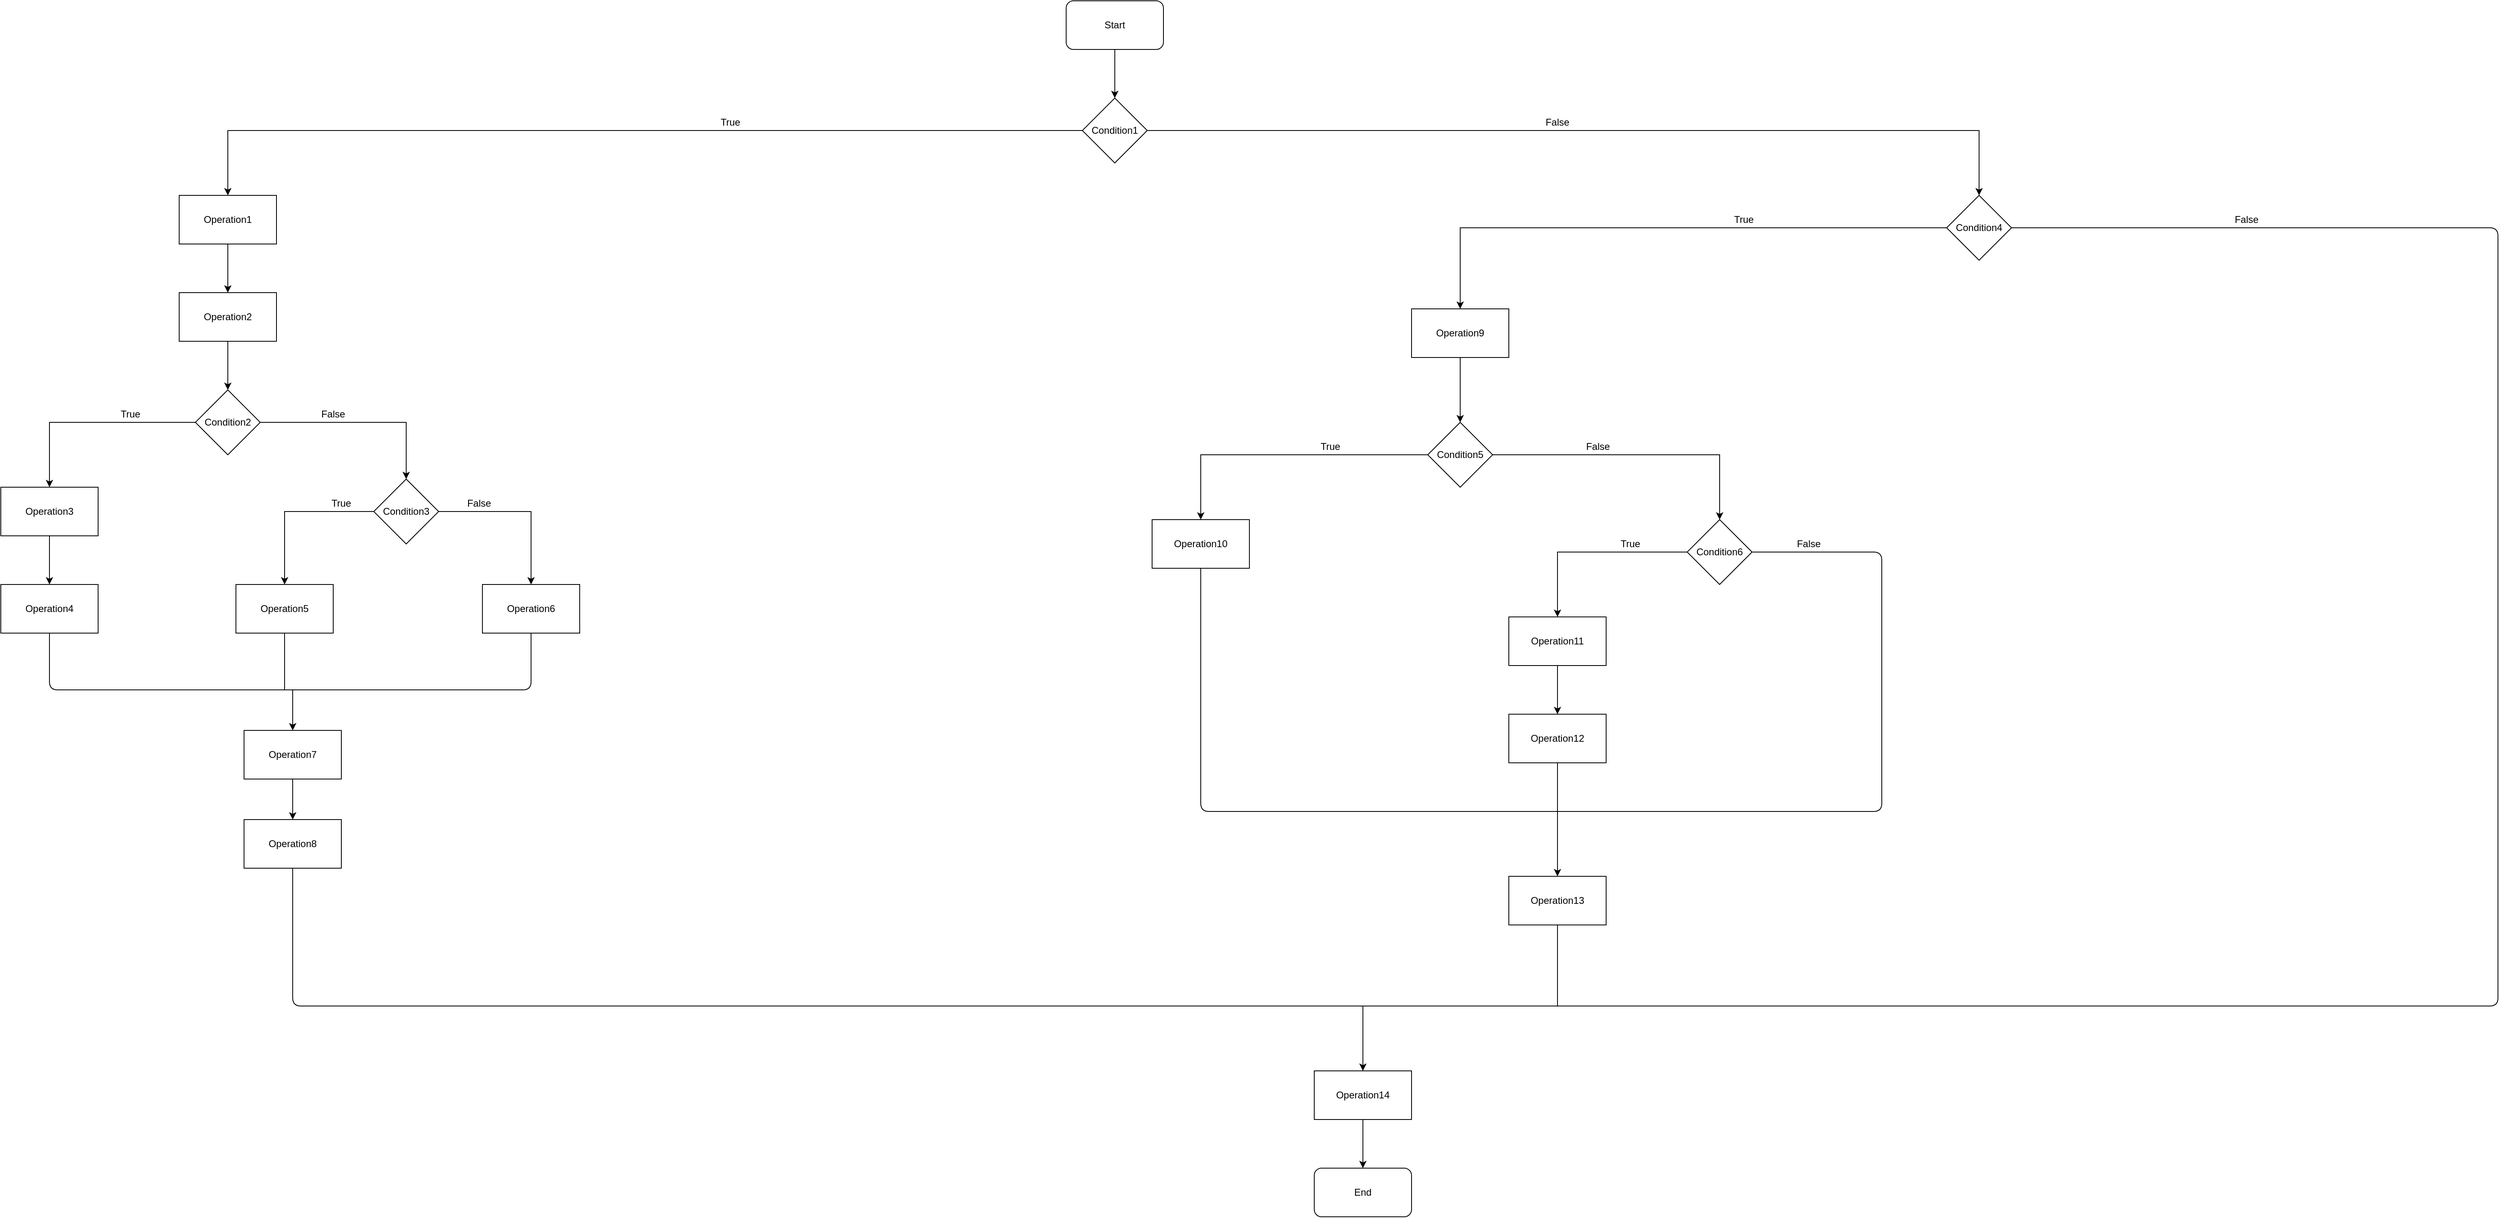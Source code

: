 <mxfile>
    <diagram id="_L1-dOmlY1l0VgZ90JAL" name="Page-1">
        <mxGraphModel dx="2770" dy="557" grid="1" gridSize="10" guides="1" tooltips="1" connect="1" arrows="1" fold="1" page="1" pageScale="1" pageWidth="827" pageHeight="1169" math="0" shadow="0">
            <root>
                <mxCell id="0"/>
                <mxCell id="1" parent="0"/>
                <mxCell id="4" style="edgeStyle=orthogonalEdgeStyle;rounded=0;orthogonalLoop=1;jettySize=auto;html=1;" edge="1" parent="1" source="2" target="3">
                    <mxGeometry relative="1" as="geometry"/>
                </mxCell>
                <mxCell id="2" value="Start" style="rounded=1;whiteSpace=wrap;html=1;" vertex="1" parent="1">
                    <mxGeometry x="354" y="40" width="120" height="60" as="geometry"/>
                </mxCell>
                <mxCell id="6" style="edgeStyle=orthogonalEdgeStyle;rounded=0;orthogonalLoop=1;jettySize=auto;html=1;" edge="1" parent="1" source="3" target="5">
                    <mxGeometry relative="1" as="geometry"/>
                </mxCell>
                <mxCell id="28" style="edgeStyle=orthogonalEdgeStyle;rounded=0;orthogonalLoop=1;jettySize=auto;html=1;entryX=0.5;entryY=0;entryDx=0;entryDy=0;" edge="1" parent="1" source="3" target="27">
                    <mxGeometry relative="1" as="geometry"/>
                </mxCell>
                <mxCell id="3" value="Condition1" style="rhombus;whiteSpace=wrap;html=1;" vertex="1" parent="1">
                    <mxGeometry x="374" y="160" width="80" height="80" as="geometry"/>
                </mxCell>
                <mxCell id="8" style="edgeStyle=orthogonalEdgeStyle;rounded=0;orthogonalLoop=1;jettySize=auto;html=1;" edge="1" parent="1" source="5" target="7">
                    <mxGeometry relative="1" as="geometry"/>
                </mxCell>
                <mxCell id="5" value="Operation1" style="rounded=0;whiteSpace=wrap;html=1;" vertex="1" parent="1">
                    <mxGeometry x="-740" y="280" width="120" height="60" as="geometry"/>
                </mxCell>
                <mxCell id="10" style="edgeStyle=orthogonalEdgeStyle;rounded=0;orthogonalLoop=1;jettySize=auto;html=1;" edge="1" parent="1" source="7" target="9">
                    <mxGeometry relative="1" as="geometry"/>
                </mxCell>
                <mxCell id="7" value="Operation2" style="rounded=0;whiteSpace=wrap;html=1;" vertex="1" parent="1">
                    <mxGeometry x="-740" y="400" width="120" height="60" as="geometry"/>
                </mxCell>
                <mxCell id="16" style="edgeStyle=orthogonalEdgeStyle;rounded=0;orthogonalLoop=1;jettySize=auto;html=1;" edge="1" parent="1" source="9" target="15">
                    <mxGeometry relative="1" as="geometry"/>
                </mxCell>
                <mxCell id="46" style="edgeStyle=orthogonalEdgeStyle;rounded=0;orthogonalLoop=1;jettySize=auto;html=1;entryX=0.5;entryY=0;entryDx=0;entryDy=0;" edge="1" parent="1" source="9" target="11">
                    <mxGeometry relative="1" as="geometry"/>
                </mxCell>
                <mxCell id="9" value="Condition2" style="rhombus;whiteSpace=wrap;html=1;" vertex="1" parent="1">
                    <mxGeometry x="-720" y="520" width="80" height="80" as="geometry"/>
                </mxCell>
                <mxCell id="47" style="edgeStyle=orthogonalEdgeStyle;rounded=0;orthogonalLoop=1;jettySize=auto;html=1;" edge="1" parent="1" source="11" target="13">
                    <mxGeometry relative="1" as="geometry"/>
                </mxCell>
                <mxCell id="11" value="Operation3" style="rounded=0;whiteSpace=wrap;html=1;" vertex="1" parent="1">
                    <mxGeometry x="-960" y="640" width="120" height="60" as="geometry"/>
                </mxCell>
                <mxCell id="13" value="Operation4" style="rounded=0;whiteSpace=wrap;html=1;" vertex="1" parent="1">
                    <mxGeometry x="-960" y="760" width="120" height="60" as="geometry"/>
                </mxCell>
                <mxCell id="19" style="edgeStyle=orthogonalEdgeStyle;rounded=0;orthogonalLoop=1;jettySize=auto;html=1;" edge="1" parent="1" source="15" target="18">
                    <mxGeometry relative="1" as="geometry"/>
                </mxCell>
                <mxCell id="20" style="edgeStyle=orthogonalEdgeStyle;rounded=0;orthogonalLoop=1;jettySize=auto;html=1;" edge="1" parent="1" source="15" target="17">
                    <mxGeometry relative="1" as="geometry"/>
                </mxCell>
                <mxCell id="15" value="Condition3" style="rhombus;whiteSpace=wrap;html=1;" vertex="1" parent="1">
                    <mxGeometry x="-500" y="630" width="80" height="80" as="geometry"/>
                </mxCell>
                <mxCell id="17" value="Operation6" style="rounded=0;whiteSpace=wrap;html=1;" vertex="1" parent="1">
                    <mxGeometry x="-366" y="760" width="120" height="60" as="geometry"/>
                </mxCell>
                <mxCell id="18" value="Operation5" style="rounded=0;whiteSpace=wrap;html=1;" vertex="1" parent="1">
                    <mxGeometry x="-670" y="760" width="120" height="60" as="geometry"/>
                </mxCell>
                <mxCell id="21" value="" style="endArrow=none;html=1;exitX=0.5;exitY=1;exitDx=0;exitDy=0;entryX=0.5;entryY=1;entryDx=0;entryDy=0;" edge="1" parent="1" source="13" target="17">
                    <mxGeometry width="50" height="50" relative="1" as="geometry">
                        <mxPoint x="-900" y="810" as="sourcePoint"/>
                        <mxPoint x="-470" y="790" as="targetPoint"/>
                        <Array as="points">
                            <mxPoint x="-900" y="890"/>
                            <mxPoint x="-306" y="890"/>
                        </Array>
                    </mxGeometry>
                </mxCell>
                <mxCell id="22" value="" style="endArrow=classic;html=1;" edge="1" parent="1" target="23">
                    <mxGeometry width="50" height="50" relative="1" as="geometry">
                        <mxPoint x="-600" y="890" as="sourcePoint"/>
                        <mxPoint x="-610" y="1270" as="targetPoint"/>
                    </mxGeometry>
                </mxCell>
                <mxCell id="25" style="edgeStyle=orthogonalEdgeStyle;rounded=0;orthogonalLoop=1;jettySize=auto;html=1;" edge="1" parent="1" source="23" target="24">
                    <mxGeometry relative="1" as="geometry"/>
                </mxCell>
                <mxCell id="23" value="Operation7" style="rounded=0;whiteSpace=wrap;html=1;" vertex="1" parent="1">
                    <mxGeometry x="-660" y="940" width="120" height="60" as="geometry"/>
                </mxCell>
                <mxCell id="24" value="Operation8" style="rounded=0;whiteSpace=wrap;html=1;" vertex="1" parent="1">
                    <mxGeometry x="-660" y="1050" width="120" height="60" as="geometry"/>
                </mxCell>
                <mxCell id="26" value="" style="endArrow=none;html=1;exitX=0.5;exitY=1;exitDx=0;exitDy=0;" edge="1" parent="1" source="18">
                    <mxGeometry width="50" height="50" relative="1" as="geometry">
                        <mxPoint x="-610" y="810" as="sourcePoint"/>
                        <mxPoint x="-610" y="890" as="targetPoint"/>
                    </mxGeometry>
                </mxCell>
                <mxCell id="30" style="edgeStyle=orthogonalEdgeStyle;rounded=0;orthogonalLoop=1;jettySize=auto;html=1;" edge="1" parent="1" source="27" target="29">
                    <mxGeometry relative="1" as="geometry"/>
                </mxCell>
                <mxCell id="27" value="Condition4" style="rhombus;whiteSpace=wrap;html=1;" vertex="1" parent="1">
                    <mxGeometry x="1440" y="280" width="80" height="80" as="geometry"/>
                </mxCell>
                <mxCell id="32" style="edgeStyle=orthogonalEdgeStyle;rounded=0;orthogonalLoop=1;jettySize=auto;html=1;" edge="1" parent="1" source="29" target="31">
                    <mxGeometry relative="1" as="geometry"/>
                </mxCell>
                <mxCell id="29" value="Operation9" style="rounded=0;whiteSpace=wrap;html=1;" vertex="1" parent="1">
                    <mxGeometry x="780" y="420" width="120" height="60" as="geometry"/>
                </mxCell>
                <mxCell id="34" style="edgeStyle=orthogonalEdgeStyle;rounded=0;orthogonalLoop=1;jettySize=auto;html=1;" edge="1" parent="1" source="31" target="33">
                    <mxGeometry relative="1" as="geometry"/>
                </mxCell>
                <mxCell id="36" style="edgeStyle=orthogonalEdgeStyle;rounded=0;orthogonalLoop=1;jettySize=auto;html=1;" edge="1" parent="1" source="31" target="35">
                    <mxGeometry relative="1" as="geometry"/>
                </mxCell>
                <mxCell id="31" value="Condition5" style="rhombus;whiteSpace=wrap;html=1;" vertex="1" parent="1">
                    <mxGeometry x="800" y="560" width="80" height="80" as="geometry"/>
                </mxCell>
                <mxCell id="33" value="Operation10" style="rounded=0;whiteSpace=wrap;html=1;" vertex="1" parent="1">
                    <mxGeometry x="460" y="680" width="120" height="60" as="geometry"/>
                </mxCell>
                <mxCell id="39" style="edgeStyle=orthogonalEdgeStyle;rounded=0;orthogonalLoop=1;jettySize=auto;html=1;" edge="1" parent="1" source="35" target="37">
                    <mxGeometry relative="1" as="geometry"/>
                </mxCell>
                <mxCell id="35" value="Condition6" style="rhombus;whiteSpace=wrap;html=1;" vertex="1" parent="1">
                    <mxGeometry x="1120" y="680" width="80" height="80" as="geometry"/>
                </mxCell>
                <mxCell id="40" style="edgeStyle=orthogonalEdgeStyle;rounded=0;orthogonalLoop=1;jettySize=auto;html=1;" edge="1" parent="1" source="37" target="38">
                    <mxGeometry relative="1" as="geometry"/>
                </mxCell>
                <mxCell id="37" value="Operation11" style="rounded=0;whiteSpace=wrap;html=1;" vertex="1" parent="1">
                    <mxGeometry x="900" y="800" width="120" height="60" as="geometry"/>
                </mxCell>
                <mxCell id="38" value="Operation12" style="rounded=0;whiteSpace=wrap;html=1;" vertex="1" parent="1">
                    <mxGeometry x="900" y="920" width="120" height="60" as="geometry"/>
                </mxCell>
                <mxCell id="41" value="" style="endArrow=none;html=1;entryX=1;entryY=0.5;entryDx=0;entryDy=0;exitX=0.5;exitY=1;exitDx=0;exitDy=0;" edge="1" parent="1" source="33" target="35">
                    <mxGeometry width="50" height="50" relative="1" as="geometry">
                        <mxPoint x="850" y="830" as="sourcePoint"/>
                        <mxPoint x="900" y="780" as="targetPoint"/>
                        <Array as="points">
                            <mxPoint x="520" y="1040"/>
                            <mxPoint x="1360" y="1040"/>
                            <mxPoint x="1360" y="720"/>
                        </Array>
                    </mxGeometry>
                </mxCell>
                <mxCell id="42" value="" style="endArrow=none;html=1;exitX=0.5;exitY=1;exitDx=0;exitDy=0;" edge="1" parent="1" source="38">
                    <mxGeometry width="50" height="50" relative="1" as="geometry">
                        <mxPoint x="850" y="850" as="sourcePoint"/>
                        <mxPoint x="960" y="1040" as="targetPoint"/>
                    </mxGeometry>
                </mxCell>
                <mxCell id="43" value="Operation13" style="rounded=0;whiteSpace=wrap;html=1;" vertex="1" parent="1">
                    <mxGeometry x="900" y="1120" width="120" height="60" as="geometry"/>
                </mxCell>
                <mxCell id="44" value="" style="endArrow=classic;html=1;" edge="1" parent="1" target="43">
                    <mxGeometry width="50" height="50" relative="1" as="geometry">
                        <mxPoint x="960" y="1040" as="sourcePoint"/>
                        <mxPoint x="900" y="920" as="targetPoint"/>
                    </mxGeometry>
                </mxCell>
                <mxCell id="48" value="" style="endArrow=none;html=1;exitX=1;exitY=0.5;exitDx=0;exitDy=0;entryX=0.5;entryY=1;entryDx=0;entryDy=0;" edge="1" parent="1" source="27" target="24">
                    <mxGeometry width="50" height="50" relative="1" as="geometry">
                        <mxPoint x="1520" y="320" as="sourcePoint"/>
                        <mxPoint x="-600.0" y="1110" as="targetPoint"/>
                        <Array as="points">
                            <mxPoint x="2120" y="320"/>
                            <mxPoint x="2120" y="1280"/>
                            <mxPoint x="-600" y="1280"/>
                        </Array>
                    </mxGeometry>
                </mxCell>
                <mxCell id="49" value="" style="endArrow=none;html=1;exitX=0.5;exitY=1;exitDx=0;exitDy=0;" edge="1" parent="1" source="43">
                    <mxGeometry width="50" height="50" relative="1" as="geometry">
                        <mxPoint x="990" y="1220" as="sourcePoint"/>
                        <mxPoint x="960" y="1280" as="targetPoint"/>
                    </mxGeometry>
                </mxCell>
                <mxCell id="73" style="edgeStyle=orthogonalEdgeStyle;rounded=0;orthogonalLoop=1;jettySize=auto;html=1;" edge="1" parent="1" source="50" target="72">
                    <mxGeometry relative="1" as="geometry"/>
                </mxCell>
                <mxCell id="50" value="Operation14" style="rounded=0;whiteSpace=wrap;html=1;" vertex="1" parent="1">
                    <mxGeometry x="660" y="1360" width="120" height="60" as="geometry"/>
                </mxCell>
                <mxCell id="51" value="" style="endArrow=classic;html=1;" edge="1" parent="1" target="50">
                    <mxGeometry width="50" height="50" relative="1" as="geometry">
                        <mxPoint x="720" y="1280" as="sourcePoint"/>
                        <mxPoint x="800" y="1160" as="targetPoint"/>
                    </mxGeometry>
                </mxCell>
                <mxCell id="54" value="True" style="text;html=1;strokeColor=none;fillColor=none;align=center;verticalAlign=middle;whiteSpace=wrap;rounded=0;" vertex="1" parent="1">
                    <mxGeometry x="1170" y="300" width="40" height="20" as="geometry"/>
                </mxCell>
                <mxCell id="55" value="True" style="text;html=1;strokeColor=none;fillColor=none;align=center;verticalAlign=middle;whiteSpace=wrap;rounded=0;" vertex="1" parent="1">
                    <mxGeometry x="1030" y="700" width="40" height="20" as="geometry"/>
                </mxCell>
                <mxCell id="56" value="True" style="text;html=1;strokeColor=none;fillColor=none;align=center;verticalAlign=middle;whiteSpace=wrap;rounded=0;" vertex="1" parent="1">
                    <mxGeometry x="660" y="580" width="40" height="20" as="geometry"/>
                </mxCell>
                <mxCell id="57" value="True" style="text;html=1;strokeColor=none;fillColor=none;align=center;verticalAlign=middle;whiteSpace=wrap;rounded=0;" vertex="1" parent="1">
                    <mxGeometry x="-560" y="650" width="40" height="20" as="geometry"/>
                </mxCell>
                <mxCell id="58" value="True" style="text;html=1;strokeColor=none;fillColor=none;align=center;verticalAlign=middle;whiteSpace=wrap;rounded=0;" vertex="1" parent="1">
                    <mxGeometry x="-820" y="540" width="40" height="20" as="geometry"/>
                </mxCell>
                <mxCell id="59" value="True" style="text;html=1;strokeColor=none;fillColor=none;align=center;verticalAlign=middle;whiteSpace=wrap;rounded=0;" vertex="1" parent="1">
                    <mxGeometry x="-80" y="180" width="40" height="20" as="geometry"/>
                </mxCell>
                <mxCell id="66" value="False" style="text;html=1;strokeColor=none;fillColor=none;align=center;verticalAlign=middle;whiteSpace=wrap;rounded=0;" vertex="1" parent="1">
                    <mxGeometry x="1250" y="700" width="40" height="20" as="geometry"/>
                </mxCell>
                <mxCell id="67" value="False" style="text;html=1;strokeColor=none;fillColor=none;align=center;verticalAlign=middle;whiteSpace=wrap;rounded=0;" vertex="1" parent="1">
                    <mxGeometry x="1790" y="300" width="40" height="20" as="geometry"/>
                </mxCell>
                <mxCell id="68" value="False" style="text;html=1;strokeColor=none;fillColor=none;align=center;verticalAlign=middle;whiteSpace=wrap;rounded=0;" vertex="1" parent="1">
                    <mxGeometry x="940" y="180" width="40" height="20" as="geometry"/>
                </mxCell>
                <mxCell id="69" value="False" style="text;html=1;strokeColor=none;fillColor=none;align=center;verticalAlign=middle;whiteSpace=wrap;rounded=0;" vertex="1" parent="1">
                    <mxGeometry x="990" y="580" width="40" height="20" as="geometry"/>
                </mxCell>
                <mxCell id="70" value="False" style="text;html=1;strokeColor=none;fillColor=none;align=center;verticalAlign=middle;whiteSpace=wrap;rounded=0;" vertex="1" parent="1">
                    <mxGeometry x="-390" y="650" width="40" height="20" as="geometry"/>
                </mxCell>
                <mxCell id="71" value="False" style="text;html=1;strokeColor=none;fillColor=none;align=center;verticalAlign=middle;whiteSpace=wrap;rounded=0;" vertex="1" parent="1">
                    <mxGeometry x="-570" y="540" width="40" height="20" as="geometry"/>
                </mxCell>
                <mxCell id="72" value="End" style="rounded=1;whiteSpace=wrap;html=1;" vertex="1" parent="1">
                    <mxGeometry x="660" y="1480" width="120" height="60" as="geometry"/>
                </mxCell>
            </root>
        </mxGraphModel>
    </diagram>
</mxfile>